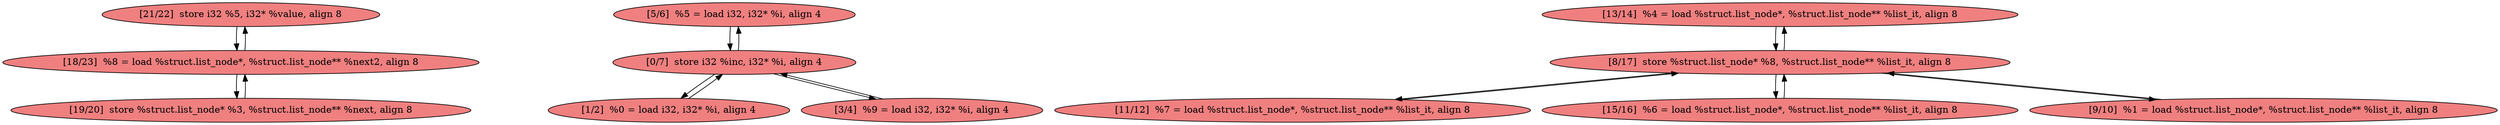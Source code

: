 
digraph G {


node85 [fillcolor=lightcoral,label="[21/22]  store i32 %5, i32* %value, align 8",shape=ellipse,style=filled ]
node86 [fillcolor=lightcoral,label="[5/6]  %5 = load i32, i32* %i, align 4",shape=ellipse,style=filled ]
node84 [fillcolor=lightcoral,label="[13/14]  %4 = load %struct.list_node*, %struct.list_node** %list_it, align 8",shape=ellipse,style=filled ]
node82 [fillcolor=lightcoral,label="[1/2]  %0 = load i32, i32* %i, align 4",shape=ellipse,style=filled ]
node77 [fillcolor=lightcoral,label="[3/4]  %9 = load i32, i32* %i, align 4",shape=ellipse,style=filled ]
node76 [fillcolor=lightcoral,label="[0/7]  store i32 %inc, i32* %i, align 4",shape=ellipse,style=filled ]
node83 [fillcolor=lightcoral,label="[19/20]  store %struct.list_node* %3, %struct.list_node** %next, align 8",shape=ellipse,style=filled ]
node78 [fillcolor=lightcoral,label="[8/17]  store %struct.list_node* %8, %struct.list_node** %list_it, align 8",shape=ellipse,style=filled ]
node79 [fillcolor=lightcoral,label="[18/23]  %8 = load %struct.list_node*, %struct.list_node** %next2, align 8",shape=ellipse,style=filled ]
node80 [fillcolor=lightcoral,label="[11/12]  %7 = load %struct.list_node*, %struct.list_node** %list_it, align 8",shape=ellipse,style=filled ]
node87 [fillcolor=lightcoral,label="[15/16]  %6 = load %struct.list_node*, %struct.list_node** %list_it, align 8",shape=ellipse,style=filled ]
node81 [fillcolor=lightcoral,label="[9/10]  %1 = load %struct.list_node*, %struct.list_node** %list_it, align 8",shape=ellipse,style=filled ]

node84->node78 [ ]
node78->node84 [ ]
node77->node76 [ ]
node80->node78 [ ]
node76->node86 [ ]
node78->node80 [ ]
node78->node81 [ ]
node83->node79 [ ]
node81->node78 [ ]
node78->node87 [ ]
node87->node78 [ ]
node79->node85 [ ]
node85->node79 [ ]
node79->node83 [ ]
node86->node76 [ ]
node76->node82 [ ]
node76->node77 [ ]
node82->node76 [ ]


}
